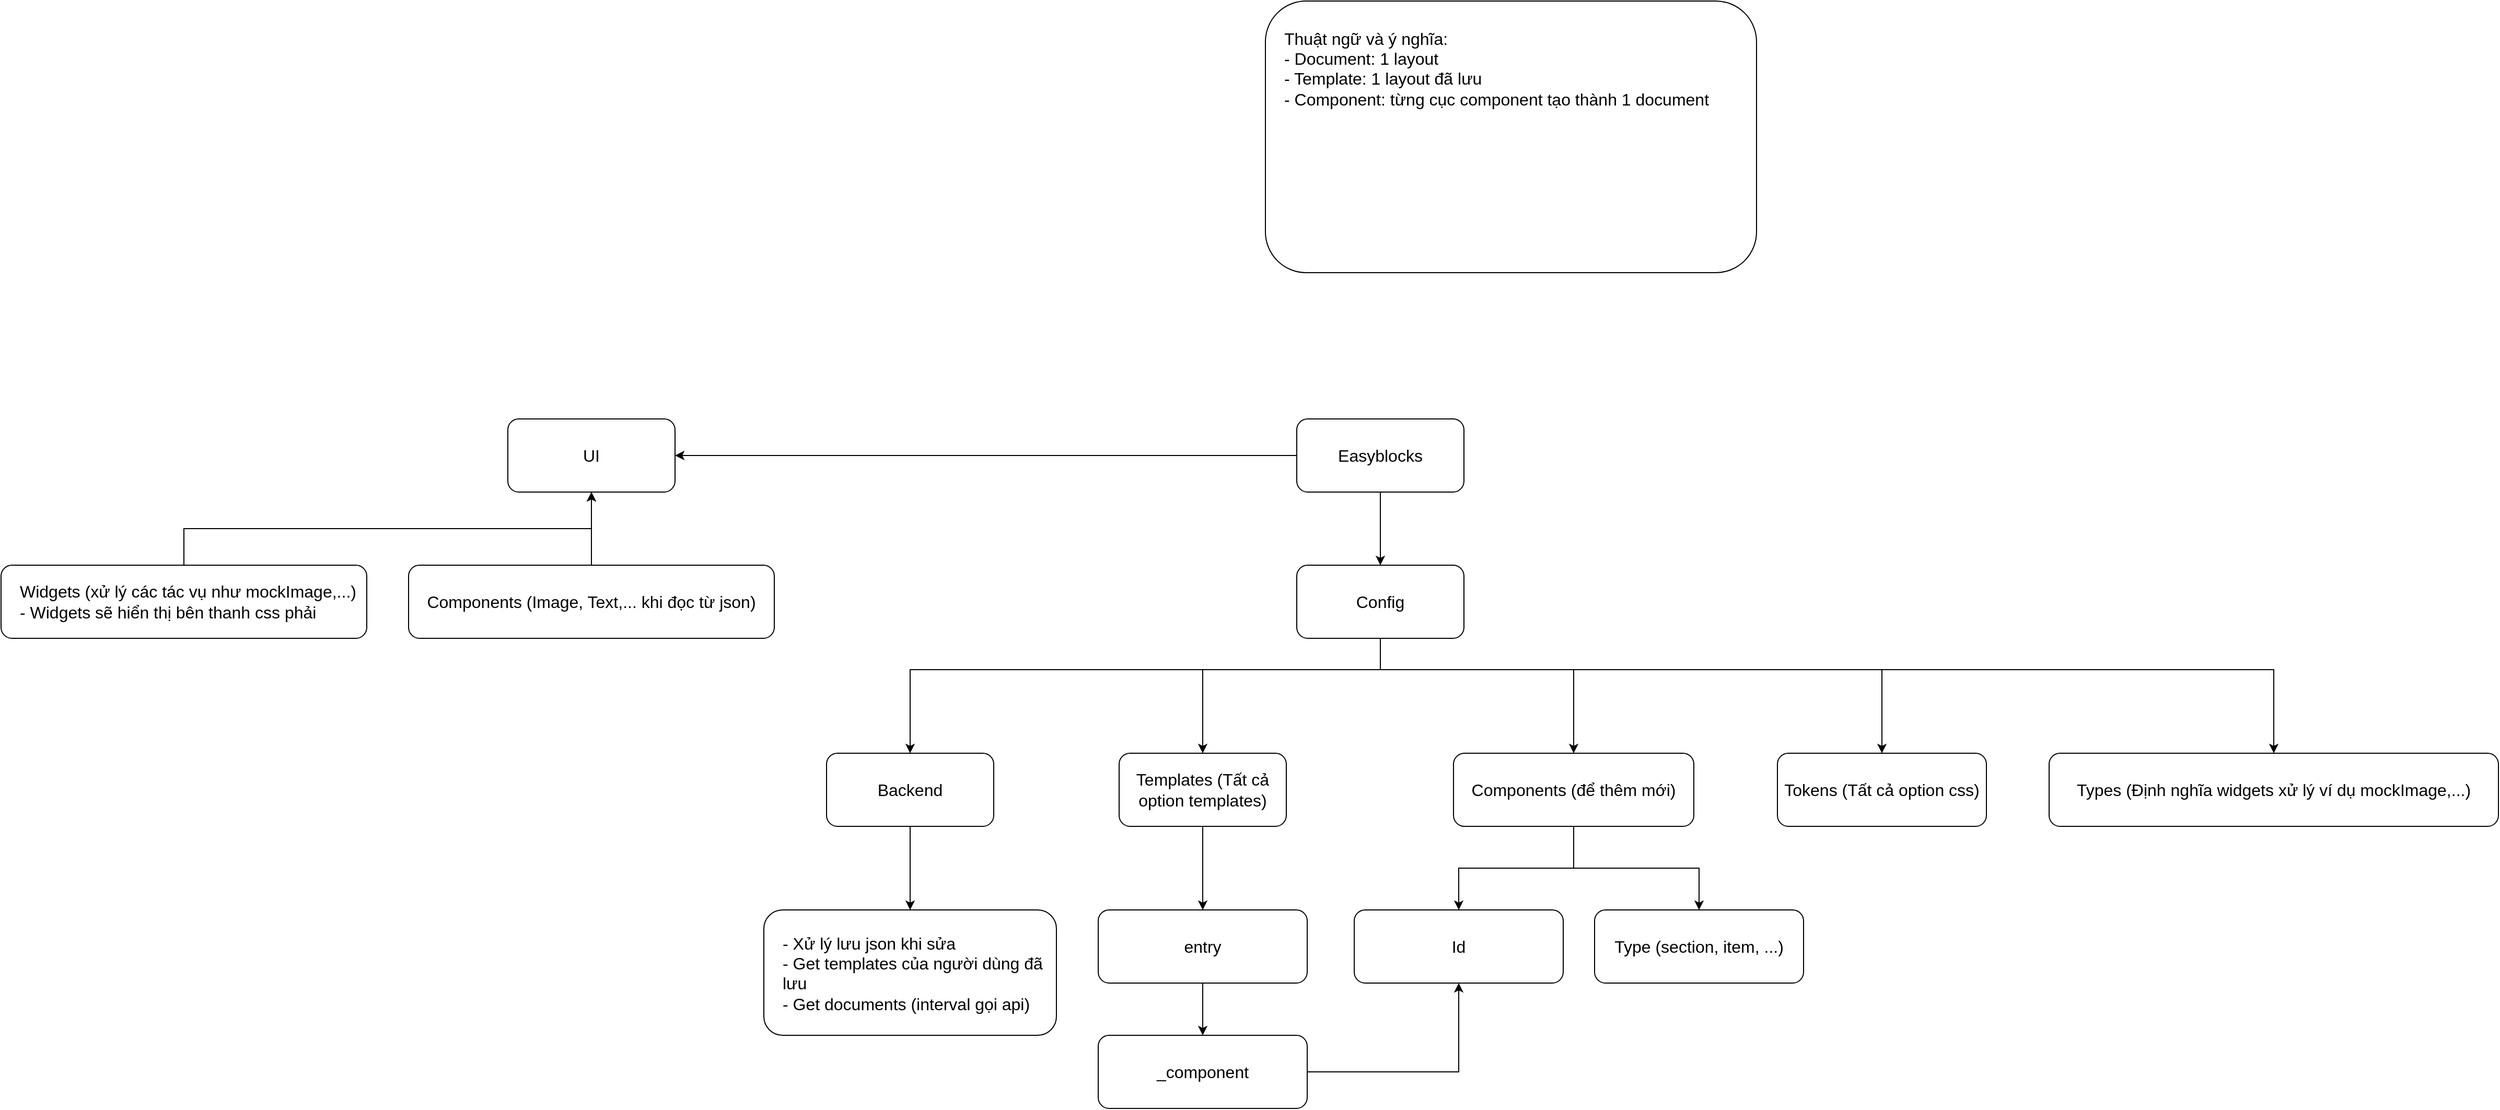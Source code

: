 <mxfile version="26.1.0">
  <diagram name="Trang-1" id="z_kfhZS21ESfXZzlqjcn">
    <mxGraphModel dx="4261" dy="2587" grid="1" gridSize="10" guides="1" tooltips="1" connect="1" arrows="1" fold="1" page="1" pageScale="1" pageWidth="827" pageHeight="1169" math="0" shadow="0">
      <root>
        <mxCell id="0" />
        <mxCell id="1" parent="0" />
        <mxCell id="x_5xlmAa9GvuRtsq-oLW-4" style="edgeStyle=orthogonalEdgeStyle;rounded=0;orthogonalLoop=1;jettySize=auto;html=1;entryX=0.5;entryY=0;entryDx=0;entryDy=0;" edge="1" parent="1" source="x_5xlmAa9GvuRtsq-oLW-1" target="x_5xlmAa9GvuRtsq-oLW-3">
          <mxGeometry relative="1" as="geometry" />
        </mxCell>
        <mxCell id="x_5xlmAa9GvuRtsq-oLW-30" style="edgeStyle=orthogonalEdgeStyle;rounded=0;orthogonalLoop=1;jettySize=auto;html=1;entryX=1;entryY=0.5;entryDx=0;entryDy=0;" edge="1" parent="1" source="x_5xlmAa9GvuRtsq-oLW-1" target="x_5xlmAa9GvuRtsq-oLW-27">
          <mxGeometry relative="1" as="geometry" />
        </mxCell>
        <mxCell id="x_5xlmAa9GvuRtsq-oLW-1" value="Easyblocks" style="rounded=1;whiteSpace=wrap;html=1;fontSize=16;" vertex="1" parent="1">
          <mxGeometry x="350" y="160" width="160" height="70" as="geometry" />
        </mxCell>
        <mxCell id="x_5xlmAa9GvuRtsq-oLW-2" value="&lt;div&gt;Thuật ngữ và ý nghĩa:&lt;/div&gt;- Document: 1 layout&lt;div&gt;- Template: 1 layout đã lưu&lt;/div&gt;&lt;div&gt;- Component: từng cục component tạo thành 1 document&lt;/div&gt;" style="rounded=1;whiteSpace=wrap;html=1;fontSize=16;align=left;verticalAlign=top;spacingTop=20;spacingLeft=16;" vertex="1" parent="1">
          <mxGeometry x="320" y="-240" width="470" height="260" as="geometry" />
        </mxCell>
        <mxCell id="x_5xlmAa9GvuRtsq-oLW-8" style="edgeStyle=orthogonalEdgeStyle;rounded=0;orthogonalLoop=1;jettySize=auto;html=1;" edge="1" parent="1" source="x_5xlmAa9GvuRtsq-oLW-3" target="x_5xlmAa9GvuRtsq-oLW-5">
          <mxGeometry relative="1" as="geometry">
            <Array as="points">
              <mxPoint x="430" y="400" />
              <mxPoint x="260" y="400" />
            </Array>
          </mxGeometry>
        </mxCell>
        <mxCell id="x_5xlmAa9GvuRtsq-oLW-9" style="edgeStyle=orthogonalEdgeStyle;rounded=0;orthogonalLoop=1;jettySize=auto;html=1;entryX=0.5;entryY=0;entryDx=0;entryDy=0;" edge="1" parent="1" source="x_5xlmAa9GvuRtsq-oLW-3" target="x_5xlmAa9GvuRtsq-oLW-6">
          <mxGeometry relative="1" as="geometry">
            <Array as="points">
              <mxPoint x="430" y="400" />
              <mxPoint x="1285" y="400" />
            </Array>
          </mxGeometry>
        </mxCell>
        <mxCell id="x_5xlmAa9GvuRtsq-oLW-10" style="edgeStyle=orthogonalEdgeStyle;rounded=0;orthogonalLoop=1;jettySize=auto;html=1;entryX=0.5;entryY=0;entryDx=0;entryDy=0;" edge="1" parent="1" source="x_5xlmAa9GvuRtsq-oLW-3" target="x_5xlmAa9GvuRtsq-oLW-7">
          <mxGeometry relative="1" as="geometry">
            <Array as="points">
              <mxPoint x="430" y="400" />
              <mxPoint x="910" y="400" />
            </Array>
          </mxGeometry>
        </mxCell>
        <mxCell id="x_5xlmAa9GvuRtsq-oLW-12" style="edgeStyle=orthogonalEdgeStyle;rounded=0;orthogonalLoop=1;jettySize=auto;html=1;entryX=0.5;entryY=0;entryDx=0;entryDy=0;" edge="1" parent="1" source="x_5xlmAa9GvuRtsq-oLW-3" target="x_5xlmAa9GvuRtsq-oLW-11">
          <mxGeometry relative="1" as="geometry">
            <Array as="points">
              <mxPoint x="430" y="400" />
              <mxPoint x="-20" y="400" />
            </Array>
          </mxGeometry>
        </mxCell>
        <mxCell id="x_5xlmAa9GvuRtsq-oLW-16" style="edgeStyle=orthogonalEdgeStyle;rounded=0;orthogonalLoop=1;jettySize=auto;html=1;entryX=0.5;entryY=0;entryDx=0;entryDy=0;" edge="1" parent="1" source="x_5xlmAa9GvuRtsq-oLW-3" target="x_5xlmAa9GvuRtsq-oLW-15">
          <mxGeometry relative="1" as="geometry">
            <Array as="points">
              <mxPoint x="430" y="400" />
              <mxPoint x="615" y="400" />
            </Array>
          </mxGeometry>
        </mxCell>
        <mxCell id="x_5xlmAa9GvuRtsq-oLW-3" value="Config" style="rounded=1;whiteSpace=wrap;html=1;fontSize=16;" vertex="1" parent="1">
          <mxGeometry x="350" y="300" width="160" height="70" as="geometry" />
        </mxCell>
        <mxCell id="x_5xlmAa9GvuRtsq-oLW-14" style="edgeStyle=orthogonalEdgeStyle;rounded=0;orthogonalLoop=1;jettySize=auto;html=1;entryX=0.5;entryY=0;entryDx=0;entryDy=0;" edge="1" parent="1" source="x_5xlmAa9GvuRtsq-oLW-5">
          <mxGeometry relative="1" as="geometry">
            <mxPoint x="260" y="630" as="targetPoint" />
          </mxGeometry>
        </mxCell>
        <mxCell id="x_5xlmAa9GvuRtsq-oLW-5" value="Templates (Tất cả option templates)" style="rounded=1;whiteSpace=wrap;html=1;fontSize=16;" vertex="1" parent="1">
          <mxGeometry x="180" y="480" width="160" height="70" as="geometry" />
        </mxCell>
        <mxCell id="x_5xlmAa9GvuRtsq-oLW-6" value="Types (Định nghĩa widgets xử lý ví dụ mockImage,...)" style="rounded=1;whiteSpace=wrap;html=1;fontSize=16;" vertex="1" parent="1">
          <mxGeometry x="1070" y="480" width="430" height="70" as="geometry" />
        </mxCell>
        <mxCell id="x_5xlmAa9GvuRtsq-oLW-7" value="Tokens (Tất cả option css)" style="rounded=1;whiteSpace=wrap;html=1;fontSize=16;" vertex="1" parent="1">
          <mxGeometry x="810" y="480" width="200" height="70" as="geometry" />
        </mxCell>
        <mxCell id="x_5xlmAa9GvuRtsq-oLW-33" style="edgeStyle=orthogonalEdgeStyle;rounded=0;orthogonalLoop=1;jettySize=auto;html=1;entryX=0.5;entryY=0;entryDx=0;entryDy=0;" edge="1" parent="1" source="x_5xlmAa9GvuRtsq-oLW-11" target="x_5xlmAa9GvuRtsq-oLW-32">
          <mxGeometry relative="1" as="geometry" />
        </mxCell>
        <mxCell id="x_5xlmAa9GvuRtsq-oLW-11" value="Backend" style="rounded=1;whiteSpace=wrap;html=1;fontSize=16;" vertex="1" parent="1">
          <mxGeometry x="-100" y="480" width="160" height="70" as="geometry" />
        </mxCell>
        <mxCell id="x_5xlmAa9GvuRtsq-oLW-23" style="edgeStyle=orthogonalEdgeStyle;rounded=0;orthogonalLoop=1;jettySize=auto;html=1;entryX=0.5;entryY=0;entryDx=0;entryDy=0;" edge="1" parent="1" source="x_5xlmAa9GvuRtsq-oLW-15" target="x_5xlmAa9GvuRtsq-oLW-20">
          <mxGeometry relative="1" as="geometry" />
        </mxCell>
        <mxCell id="x_5xlmAa9GvuRtsq-oLW-25" style="edgeStyle=orthogonalEdgeStyle;rounded=0;orthogonalLoop=1;jettySize=auto;html=1;entryX=0.5;entryY=0;entryDx=0;entryDy=0;" edge="1" parent="1" source="x_5xlmAa9GvuRtsq-oLW-15" target="x_5xlmAa9GvuRtsq-oLW-21">
          <mxGeometry relative="1" as="geometry" />
        </mxCell>
        <mxCell id="x_5xlmAa9GvuRtsq-oLW-15" value="Components (để thêm mới)" style="rounded=1;whiteSpace=wrap;html=1;fontSize=16;" vertex="1" parent="1">
          <mxGeometry x="500" y="480" width="230" height="70" as="geometry" />
        </mxCell>
        <mxCell id="x_5xlmAa9GvuRtsq-oLW-19" value="" style="edgeStyle=orthogonalEdgeStyle;rounded=0;orthogonalLoop=1;jettySize=auto;html=1;" edge="1" parent="1" source="x_5xlmAa9GvuRtsq-oLW-17" target="x_5xlmAa9GvuRtsq-oLW-18">
          <mxGeometry relative="1" as="geometry" />
        </mxCell>
        <mxCell id="x_5xlmAa9GvuRtsq-oLW-17" value="entry" style="rounded=1;whiteSpace=wrap;html=1;fontSize=16;" vertex="1" parent="1">
          <mxGeometry x="160" y="630" width="200" height="70" as="geometry" />
        </mxCell>
        <mxCell id="x_5xlmAa9GvuRtsq-oLW-22" style="edgeStyle=orthogonalEdgeStyle;rounded=0;orthogonalLoop=1;jettySize=auto;html=1;entryX=0.5;entryY=1;entryDx=0;entryDy=0;" edge="1" parent="1" source="x_5xlmAa9GvuRtsq-oLW-18" target="x_5xlmAa9GvuRtsq-oLW-20">
          <mxGeometry relative="1" as="geometry" />
        </mxCell>
        <mxCell id="x_5xlmAa9GvuRtsq-oLW-18" value="_component" style="rounded=1;whiteSpace=wrap;html=1;fontSize=16;" vertex="1" parent="1">
          <mxGeometry x="160" y="750" width="200" height="70" as="geometry" />
        </mxCell>
        <mxCell id="x_5xlmAa9GvuRtsq-oLW-20" value="Id" style="rounded=1;whiteSpace=wrap;html=1;fontSize=16;" vertex="1" parent="1">
          <mxGeometry x="405" y="630" width="200" height="70" as="geometry" />
        </mxCell>
        <mxCell id="x_5xlmAa9GvuRtsq-oLW-21" value="Type (section, item, ...)" style="rounded=1;whiteSpace=wrap;html=1;fontSize=16;" vertex="1" parent="1">
          <mxGeometry x="635" y="630" width="200" height="70" as="geometry" />
        </mxCell>
        <mxCell id="x_5xlmAa9GvuRtsq-oLW-31" style="edgeStyle=orthogonalEdgeStyle;rounded=0;orthogonalLoop=1;jettySize=auto;html=1;entryX=0.5;entryY=1;entryDx=0;entryDy=0;" edge="1" parent="1" source="x_5xlmAa9GvuRtsq-oLW-26" target="x_5xlmAa9GvuRtsq-oLW-27">
          <mxGeometry relative="1" as="geometry" />
        </mxCell>
        <mxCell id="x_5xlmAa9GvuRtsq-oLW-26" value="Components (Image, Text,... khi đọc từ json)" style="rounded=1;whiteSpace=wrap;html=1;fontSize=16;" vertex="1" parent="1">
          <mxGeometry x="-500" y="300" width="350" height="70" as="geometry" />
        </mxCell>
        <mxCell id="x_5xlmAa9GvuRtsq-oLW-27" value="UI" style="rounded=1;whiteSpace=wrap;html=1;fontSize=16;" vertex="1" parent="1">
          <mxGeometry x="-405" y="160" width="160" height="70" as="geometry" />
        </mxCell>
        <mxCell id="x_5xlmAa9GvuRtsq-oLW-32" value="- Xử lý lưu json khi sửa&lt;div&gt;- Get templates của người dùng đã lưu&lt;/div&gt;&lt;div&gt;- Get documents (interval gọi api)&amp;nbsp;&lt;/div&gt;" style="rounded=1;whiteSpace=wrap;html=1;fontSize=16;align=left;verticalAlign=top;spacingTop=16;spacingLeft=16;" vertex="1" parent="1">
          <mxGeometry x="-160" y="630" width="280" height="120" as="geometry" />
        </mxCell>
        <mxCell id="x_5xlmAa9GvuRtsq-oLW-36" style="edgeStyle=orthogonalEdgeStyle;rounded=0;orthogonalLoop=1;jettySize=auto;html=1;entryX=0.5;entryY=1;entryDx=0;entryDy=0;exitX=0.5;exitY=0;exitDx=0;exitDy=0;" edge="1" parent="1" source="x_5xlmAa9GvuRtsq-oLW-34" target="x_5xlmAa9GvuRtsq-oLW-27">
          <mxGeometry relative="1" as="geometry" />
        </mxCell>
        <mxCell id="x_5xlmAa9GvuRtsq-oLW-34" value="Widgets (xử lý các tác vụ như mockImage,...)&lt;div&gt;- Widgets sẽ hiển thị bên thanh css phải&lt;/div&gt;" style="rounded=1;whiteSpace=wrap;html=1;fontSize=16;align=left;spacingLeft=16;" vertex="1" parent="1">
          <mxGeometry x="-890" y="300" width="350" height="70" as="geometry" />
        </mxCell>
      </root>
    </mxGraphModel>
  </diagram>
</mxfile>
